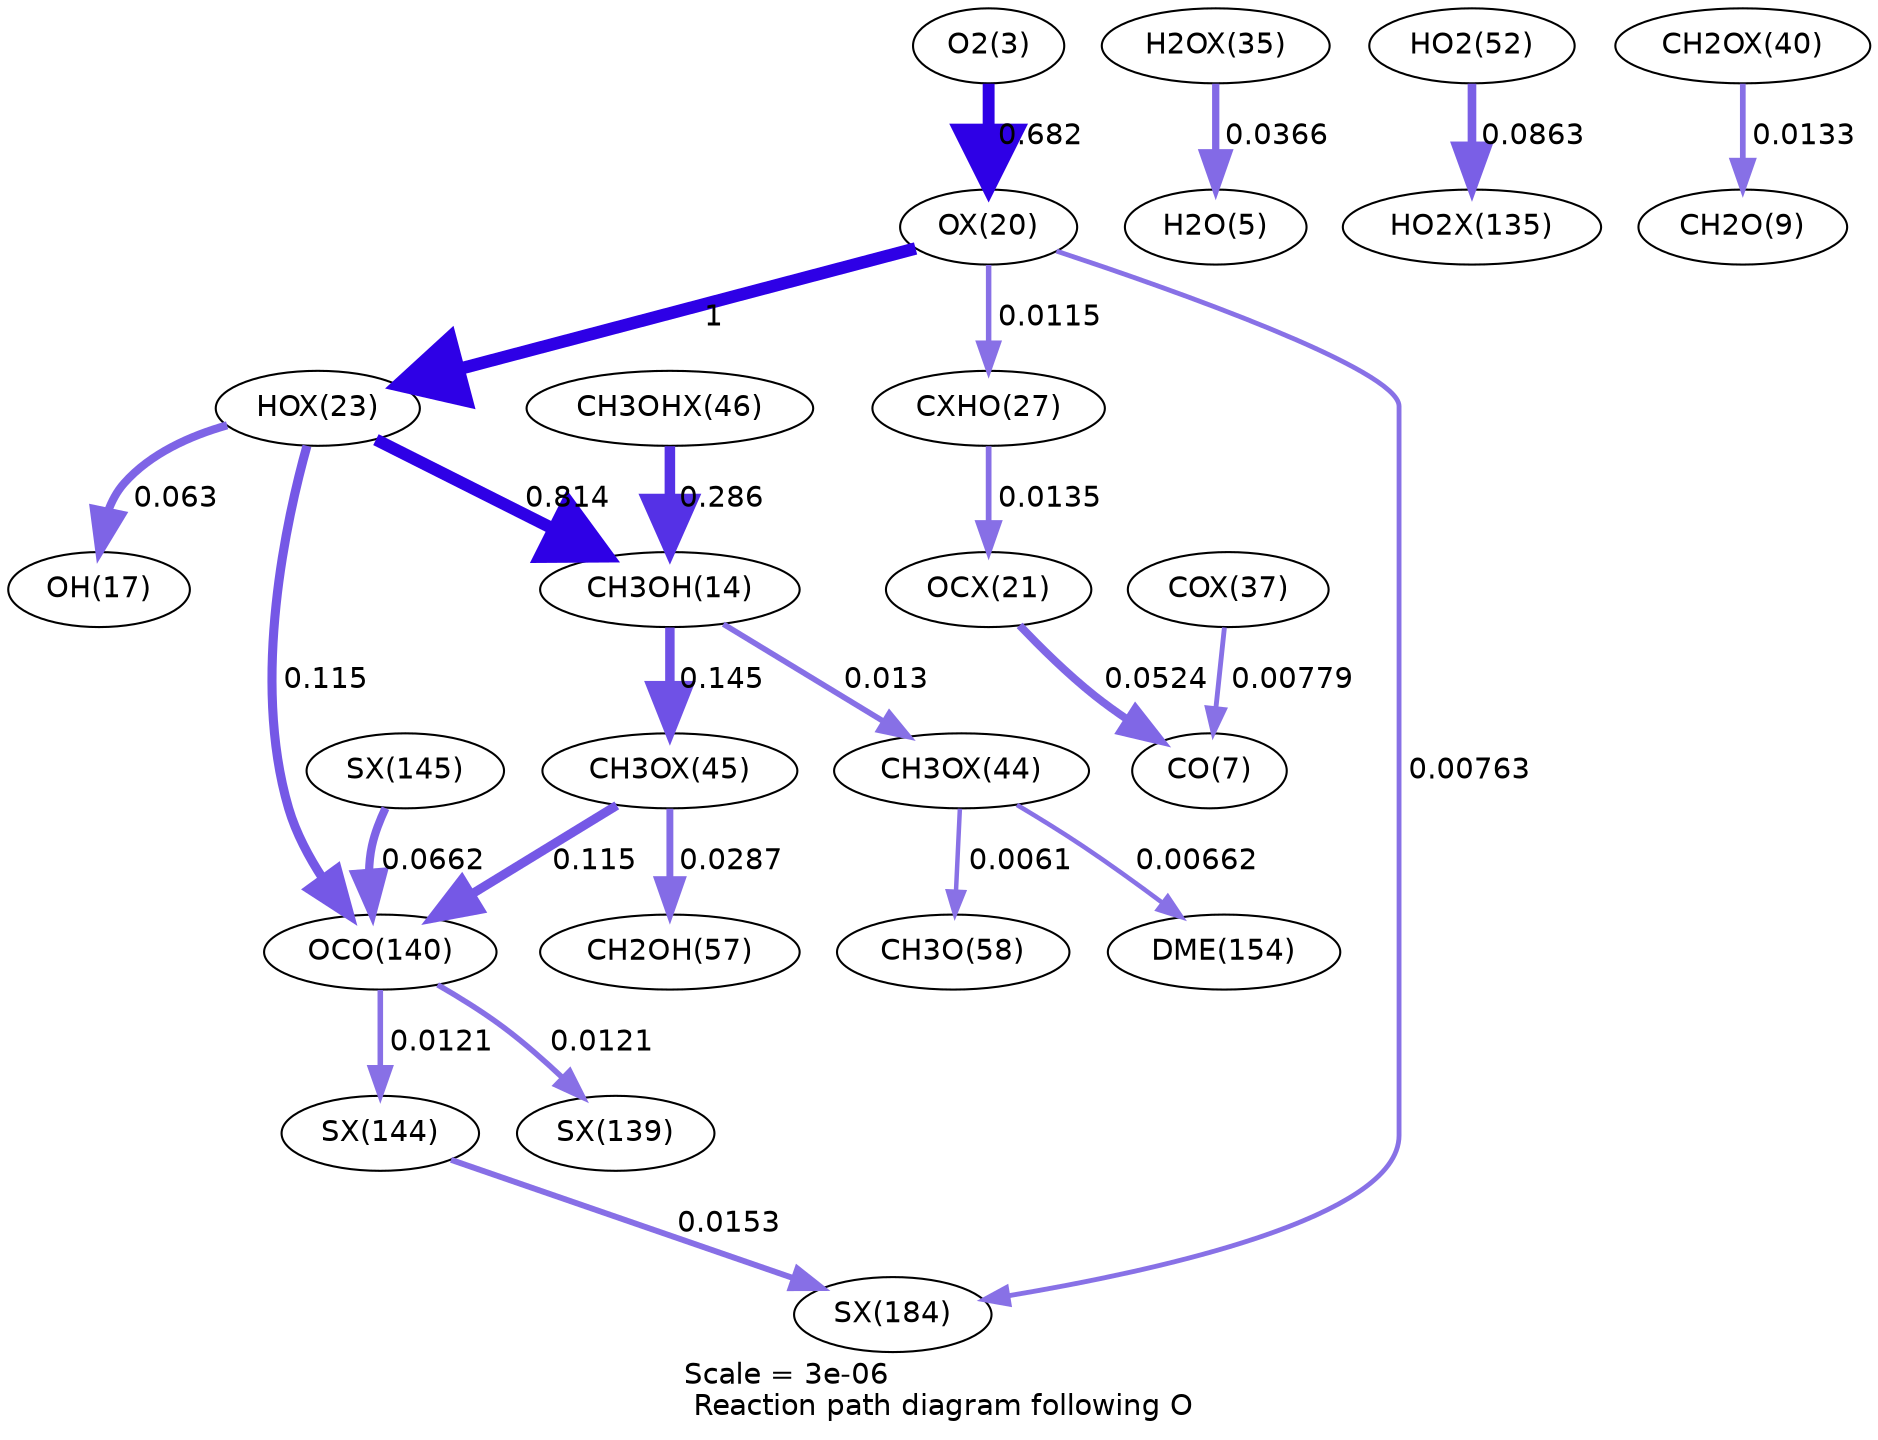 digraph reaction_paths {
center=1;
s5 -> s34[fontname="Helvetica", penwidth=5.71, arrowsize=2.86, color="0.7, 1.18, 0.9"
, label=" 0.682"];
s34 -> s37[fontname="Helvetica", penwidth=6, arrowsize=3, color="0.7, 1.5, 0.9"
, label=" 1"];
s34 -> s40[fontname="Helvetica", penwidth=2.63, arrowsize=1.31, color="0.7, 0.511, 0.9"
, label=" 0.0115"];
s34 -> s63[fontname="Helvetica", penwidth=2.32, arrowsize=1.16, color="0.7, 0.508, 0.9"
, label=" 0.00763"];
s37 -> s16[fontname="Helvetica", penwidth=5.84, arrowsize=2.92, color="0.7, 1.31, 0.9"
, label=" 0.814"];
s37 -> s19[fontname="Helvetica", penwidth=3.91, arrowsize=1.96, color="0.7, 0.563, 0.9"
, label=" 0.063"];
s37 -> s25[fontname="Helvetica", penwidth=4.37, arrowsize=2.18, color="0.7, 0.615, 0.9"
, label=" 0.115"];
s50 -> s16[fontname="Helvetica", penwidth=5.06, arrowsize=2.53, color="0.7, 0.786, 0.9"
, label=" 0.286"];
s16 -> s49[fontname="Helvetica", penwidth=4.54, arrowsize=2.27, color="0.7, 0.645, 0.9"
, label=" 0.145"];
s16 -> s48[fontname="Helvetica", penwidth=2.72, arrowsize=1.36, color="0.7, 0.513, 0.9"
, label=" 0.013"];
s43 -> s7[fontname="Helvetica", penwidth=3.5, arrowsize=1.75, color="0.7, 0.537, 0.9"
, label=" 0.0366"];
s49 -> s25[fontname="Helvetica", penwidth=4.37, arrowsize=2.18, color="0.7, 0.615, 0.9"
, label=" 0.115"];
s49 -> s22[fontname="Helvetica", penwidth=3.32, arrowsize=1.66, color="0.7, 0.529, 0.9"
, label=" 0.0287"];
s57 -> s25[fontname="Helvetica", penwidth=3.95, arrowsize=1.98, color="0.7, 0.566, 0.9"
, label=" 0.0662"];
s25 -> s55[fontname="Helvetica", penwidth=2.67, arrowsize=1.33, color="0.7, 0.512, 0.9"
, label=" 0.0121"];
s25 -> s56[fontname="Helvetica", penwidth=2.67, arrowsize=1.33, color="0.7, 0.512, 0.9"
, label=" 0.0121"];
s48 -> s28[fontname="Helvetica", penwidth=2.21, arrowsize=1.11, color="0.7, 0.507, 0.9"
, label=" 0.00662"];
s48 -> s23[fontname="Helvetica", penwidth=2.15, arrowsize=1.08, color="0.7, 0.506, 0.9"
, label=" 0.0061"];
s21 -> s53[fontname="Helvetica", penwidth=4.15, arrowsize=2.08, color="0.7, 0.586, 0.9"
, label=" 0.0863"];
s40 -> s35[fontname="Helvetica", penwidth=2.75, arrowsize=1.38, color="0.7, 0.514, 0.9"
, label=" 0.0135"];
s47 -> s11[fontname="Helvetica", penwidth=2.74, arrowsize=1.37, color="0.7, 0.513, 0.9"
, label=" 0.0133"];
s35 -> s9[fontname="Helvetica", penwidth=3.77, arrowsize=1.89, color="0.7, 0.552, 0.9"
, label=" 0.0524"];
s45 -> s9[fontname="Helvetica", penwidth=2.34, arrowsize=1.17, color="0.7, 0.508, 0.9"
, label=" 0.00779"];
s56 -> s63[fontname="Helvetica", penwidth=2.84, arrowsize=1.42, color="0.7, 0.515, 0.9"
, label=" 0.0153"];
s5 [ fontname="Helvetica", label="O2(3)"];
s7 [ fontname="Helvetica", label="H2O(5)"];
s9 [ fontname="Helvetica", label="CO(7)"];
s11 [ fontname="Helvetica", label="CH2O(9)"];
s16 [ fontname="Helvetica", label="CH3OH(14)"];
s19 [ fontname="Helvetica", label="OH(17)"];
s21 [ fontname="Helvetica", label="HO2(52)"];
s22 [ fontname="Helvetica", label="CH2OH(57)"];
s23 [ fontname="Helvetica", label="CH3O(58)"];
s25 [ fontname="Helvetica", label="OCO(140)"];
s28 [ fontname="Helvetica", label="DME(154)"];
s34 [ fontname="Helvetica", label="OX(20)"];
s35 [ fontname="Helvetica", label="OCX(21)"];
s37 [ fontname="Helvetica", label="HOX(23)"];
s40 [ fontname="Helvetica", label="CXHO(27)"];
s43 [ fontname="Helvetica", label="H2OX(35)"];
s45 [ fontname="Helvetica", label="COX(37)"];
s47 [ fontname="Helvetica", label="CH2OX(40)"];
s48 [ fontname="Helvetica", label="CH3OX(44)"];
s49 [ fontname="Helvetica", label="CH3OX(45)"];
s50 [ fontname="Helvetica", label="CH3OHX(46)"];
s53 [ fontname="Helvetica", label="HO2X(135)"];
s55 [ fontname="Helvetica", label="SX(139)"];
s56 [ fontname="Helvetica", label="SX(144)"];
s57 [ fontname="Helvetica", label="SX(145)"];
s63 [ fontname="Helvetica", label="SX(184)"];
 label = "Scale = 3e-06\l Reaction path diagram following O";
 fontname = "Helvetica";
}
